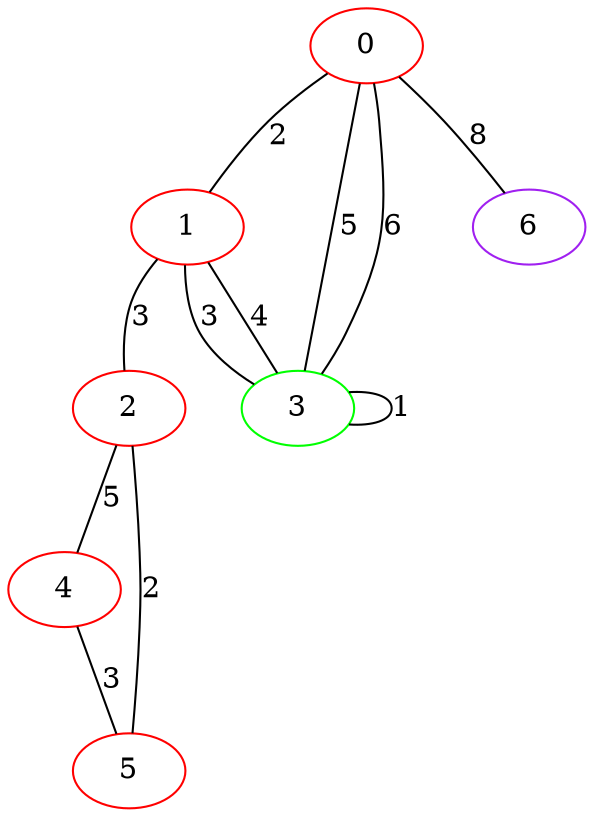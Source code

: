 graph "" {
0 [color=red, weight=1];
1 [color=red, weight=1];
2 [color=red, weight=1];
3 [color=green, weight=2];
4 [color=red, weight=1];
5 [color=red, weight=1];
6 [color=purple, weight=4];
0 -- 1  [key=0, label=2];
0 -- 3  [key=0, label=5];
0 -- 3  [key=1, label=6];
0 -- 6  [key=0, label=8];
1 -- 2  [key=0, label=3];
1 -- 3  [key=0, label=3];
1 -- 3  [key=1, label=4];
2 -- 4  [key=0, label=5];
2 -- 5  [key=0, label=2];
3 -- 3  [key=0, label=1];
4 -- 5  [key=0, label=3];
}
